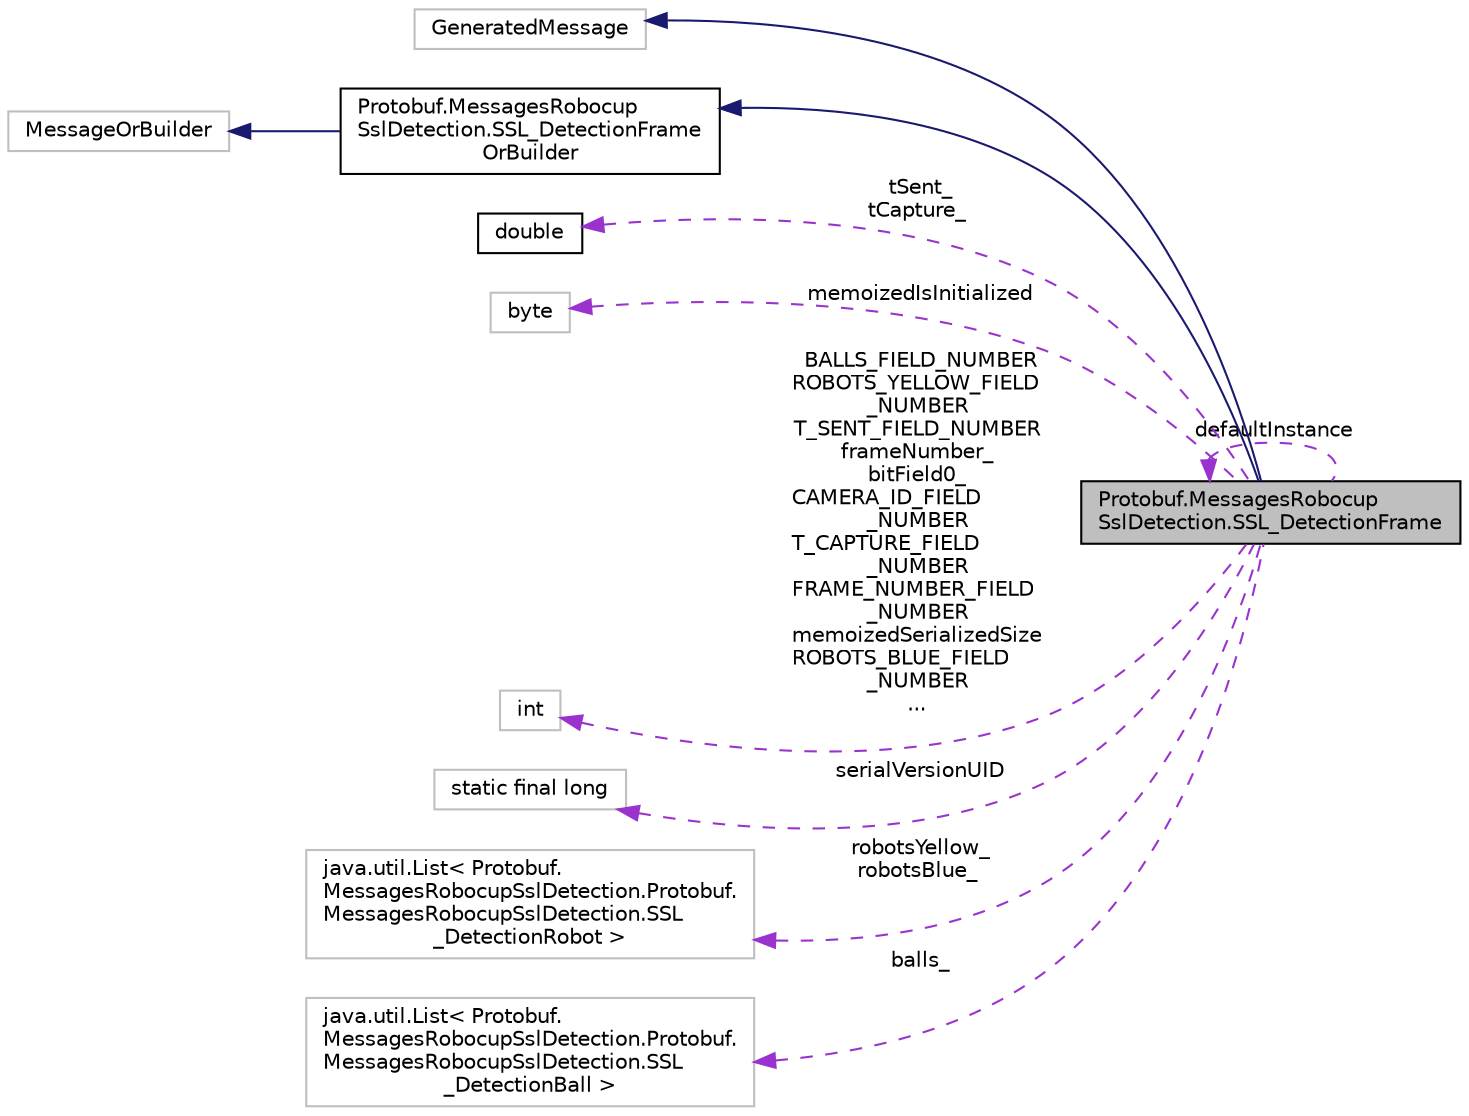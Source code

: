 digraph "Protobuf.MessagesRobocupSslDetection.SSL_DetectionFrame"
{
 // INTERACTIVE_SVG=YES
  edge [fontname="Helvetica",fontsize="10",labelfontname="Helvetica",labelfontsize="10"];
  node [fontname="Helvetica",fontsize="10",shape=record];
  rankdir="LR";
  Node1 [label="Protobuf.MessagesRobocup\lSslDetection.SSL_DetectionFrame",height=0.2,width=0.4,color="black", fillcolor="grey75", style="filled", fontcolor="black"];
  Node2 -> Node1 [dir="back",color="midnightblue",fontsize="10",style="solid",fontname="Helvetica"];
  Node2 [label="GeneratedMessage",height=0.2,width=0.4,color="grey75", fillcolor="white", style="filled"];
  Node3 -> Node1 [dir="back",color="midnightblue",fontsize="10",style="solid",fontname="Helvetica"];
  Node3 [label="Protobuf.MessagesRobocup\lSslDetection.SSL_DetectionFrame\lOrBuilder",height=0.2,width=0.4,color="black", fillcolor="white", style="filled",URL="$da/dd7/interface_protobuf_1_1_messages_robocup_ssl_detection_1_1_s_s_l___detection_frame_or_builder.html"];
  Node4 -> Node3 [dir="back",color="midnightblue",fontsize="10",style="solid",fontname="Helvetica"];
  Node4 [label="MessageOrBuilder",height=0.2,width=0.4,color="grey75", fillcolor="white", style="filled"];
  Node1 -> Node1 [dir="back",color="darkorchid3",fontsize="10",style="dashed",label=" defaultInstance" ,fontname="Helvetica"];
  Node5 -> Node1 [dir="back",color="darkorchid3",fontsize="10",style="dashed",label=" tSent_\ntCapture_" ,fontname="Helvetica"];
  Node5 [label="double",height=0.2,width=0.4,color="black", fillcolor="white", style="filled",URL="$df/de6/classdouble.html"];
  Node6 -> Node1 [dir="back",color="darkorchid3",fontsize="10",style="dashed",label=" memoizedIsInitialized" ,fontname="Helvetica"];
  Node6 [label="byte",height=0.2,width=0.4,color="grey75", fillcolor="white", style="filled"];
  Node7 -> Node1 [dir="back",color="darkorchid3",fontsize="10",style="dashed",label=" BALLS_FIELD_NUMBER\nROBOTS_YELLOW_FIELD\l_NUMBER\nT_SENT_FIELD_NUMBER\nframeNumber_\nbitField0_\nCAMERA_ID_FIELD\l_NUMBER\nT_CAPTURE_FIELD\l_NUMBER\nFRAME_NUMBER_FIELD\l_NUMBER\nmemoizedSerializedSize\nROBOTS_BLUE_FIELD\l_NUMBER\n..." ,fontname="Helvetica"];
  Node7 [label="int",height=0.2,width=0.4,color="grey75", fillcolor="white", style="filled"];
  Node8 -> Node1 [dir="back",color="darkorchid3",fontsize="10",style="dashed",label=" serialVersionUID" ,fontname="Helvetica"];
  Node8 [label="static final long",height=0.2,width=0.4,color="grey75", fillcolor="white", style="filled"];
  Node9 -> Node1 [dir="back",color="darkorchid3",fontsize="10",style="dashed",label=" robotsYellow_\nrobotsBlue_" ,fontname="Helvetica"];
  Node9 [label="java.util.List\< Protobuf.\lMessagesRobocupSslDetection.Protobuf.\lMessagesRobocupSslDetection.SSL\l_DetectionRobot \>",height=0.2,width=0.4,color="grey75", fillcolor="white", style="filled"];
  Node10 -> Node1 [dir="back",color="darkorchid3",fontsize="10",style="dashed",label=" balls_" ,fontname="Helvetica"];
  Node10 [label="java.util.List\< Protobuf.\lMessagesRobocupSslDetection.Protobuf.\lMessagesRobocupSslDetection.SSL\l_DetectionBall \>",height=0.2,width=0.4,color="grey75", fillcolor="white", style="filled"];
}
